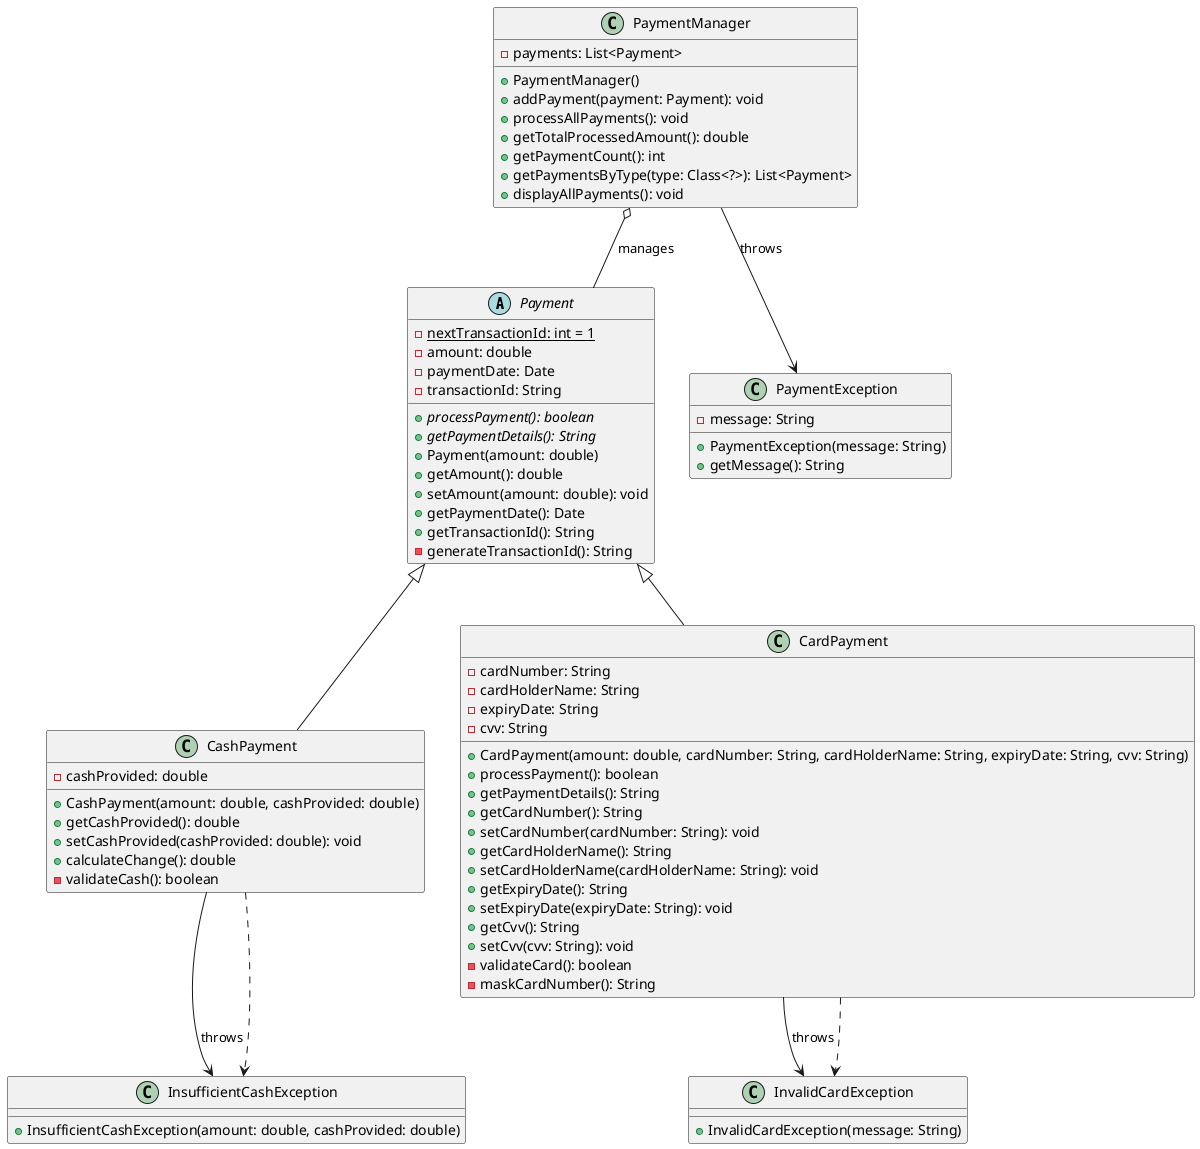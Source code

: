 @startuml



' Абстрактный класс Payment
abstract class Payment {
  - {static} nextTransactionId: int = 1
  - amount: double
  - paymentDate: Date
  - transactionId: String
  + {abstract} processPayment(): boolean
  + {abstract} getPaymentDetails(): String
  + Payment(amount: double)
  + getAmount(): double
  + setAmount(amount: double): void
  + getPaymentDate(): Date
  + getTransactionId(): String
  - generateTransactionId(): String
}

' Класс для оплаты наличными
class CashPayment {
  - cashProvided: double
  + CashPayment(amount: double, cashProvided: double)
  + getCashProvided(): double
  + setCashProvided(cashProvided: double): void
  + calculateChange(): double
  - validateCash(): boolean
}

' Класс для оплаты картой
class CardPayment {
  - cardNumber: String
  - cardHolderName: String
  - expiryDate: String
  - cvv: String
  
  + CardPayment(amount: double, cardNumber: String, cardHolderName: String, expiryDate: String, cvv: String)
  + processPayment(): boolean
  + getPaymentDetails(): String
  + getCardNumber(): String
  + setCardNumber(cardNumber: String): void
  + getCardHolderName(): String
  + setCardHolderName(cardHolderName: String): void
  + getExpiryDate(): String
  + setExpiryDate(expiryDate: String): void
  + getCvv(): String
  + setCvv(cvv: String): void
  - validateCard(): boolean
  - maskCardNumber(): String
}

' Менеджер платежей
class PaymentManager {
  - payments: List<Payment>
  + PaymentManager()
  + addPayment(payment: Payment): void
  + processAllPayments(): void
  + getTotalProcessedAmount(): double
  + getPaymentCount(): int
  + getPaymentsByType(type: Class<?>): List<Payment>
  + displayAllPayments(): void
}

' Исключения
class PaymentException {
  - message: String
  + PaymentException(message: String)
  + getMessage(): String
}

class InsufficientCashException {
  + InsufficientCashException(amount: double, cashProvided: double)
}

class InvalidCardException {
  + InvalidCardException(message: String)
}

' Наследование
Payment <|-- CashPayment
Payment <|-- CardPayment

' Ассоциации
PaymentManager o-- Payment : manages
PaymentManager --> PaymentException : throws
CashPayment --> InsufficientCashException : throws
CardPayment --> InvalidCardException : throws

' Зависимости
CashPayment ..> InsufficientCashException
CardPayment ..> InvalidCardException

@enduml